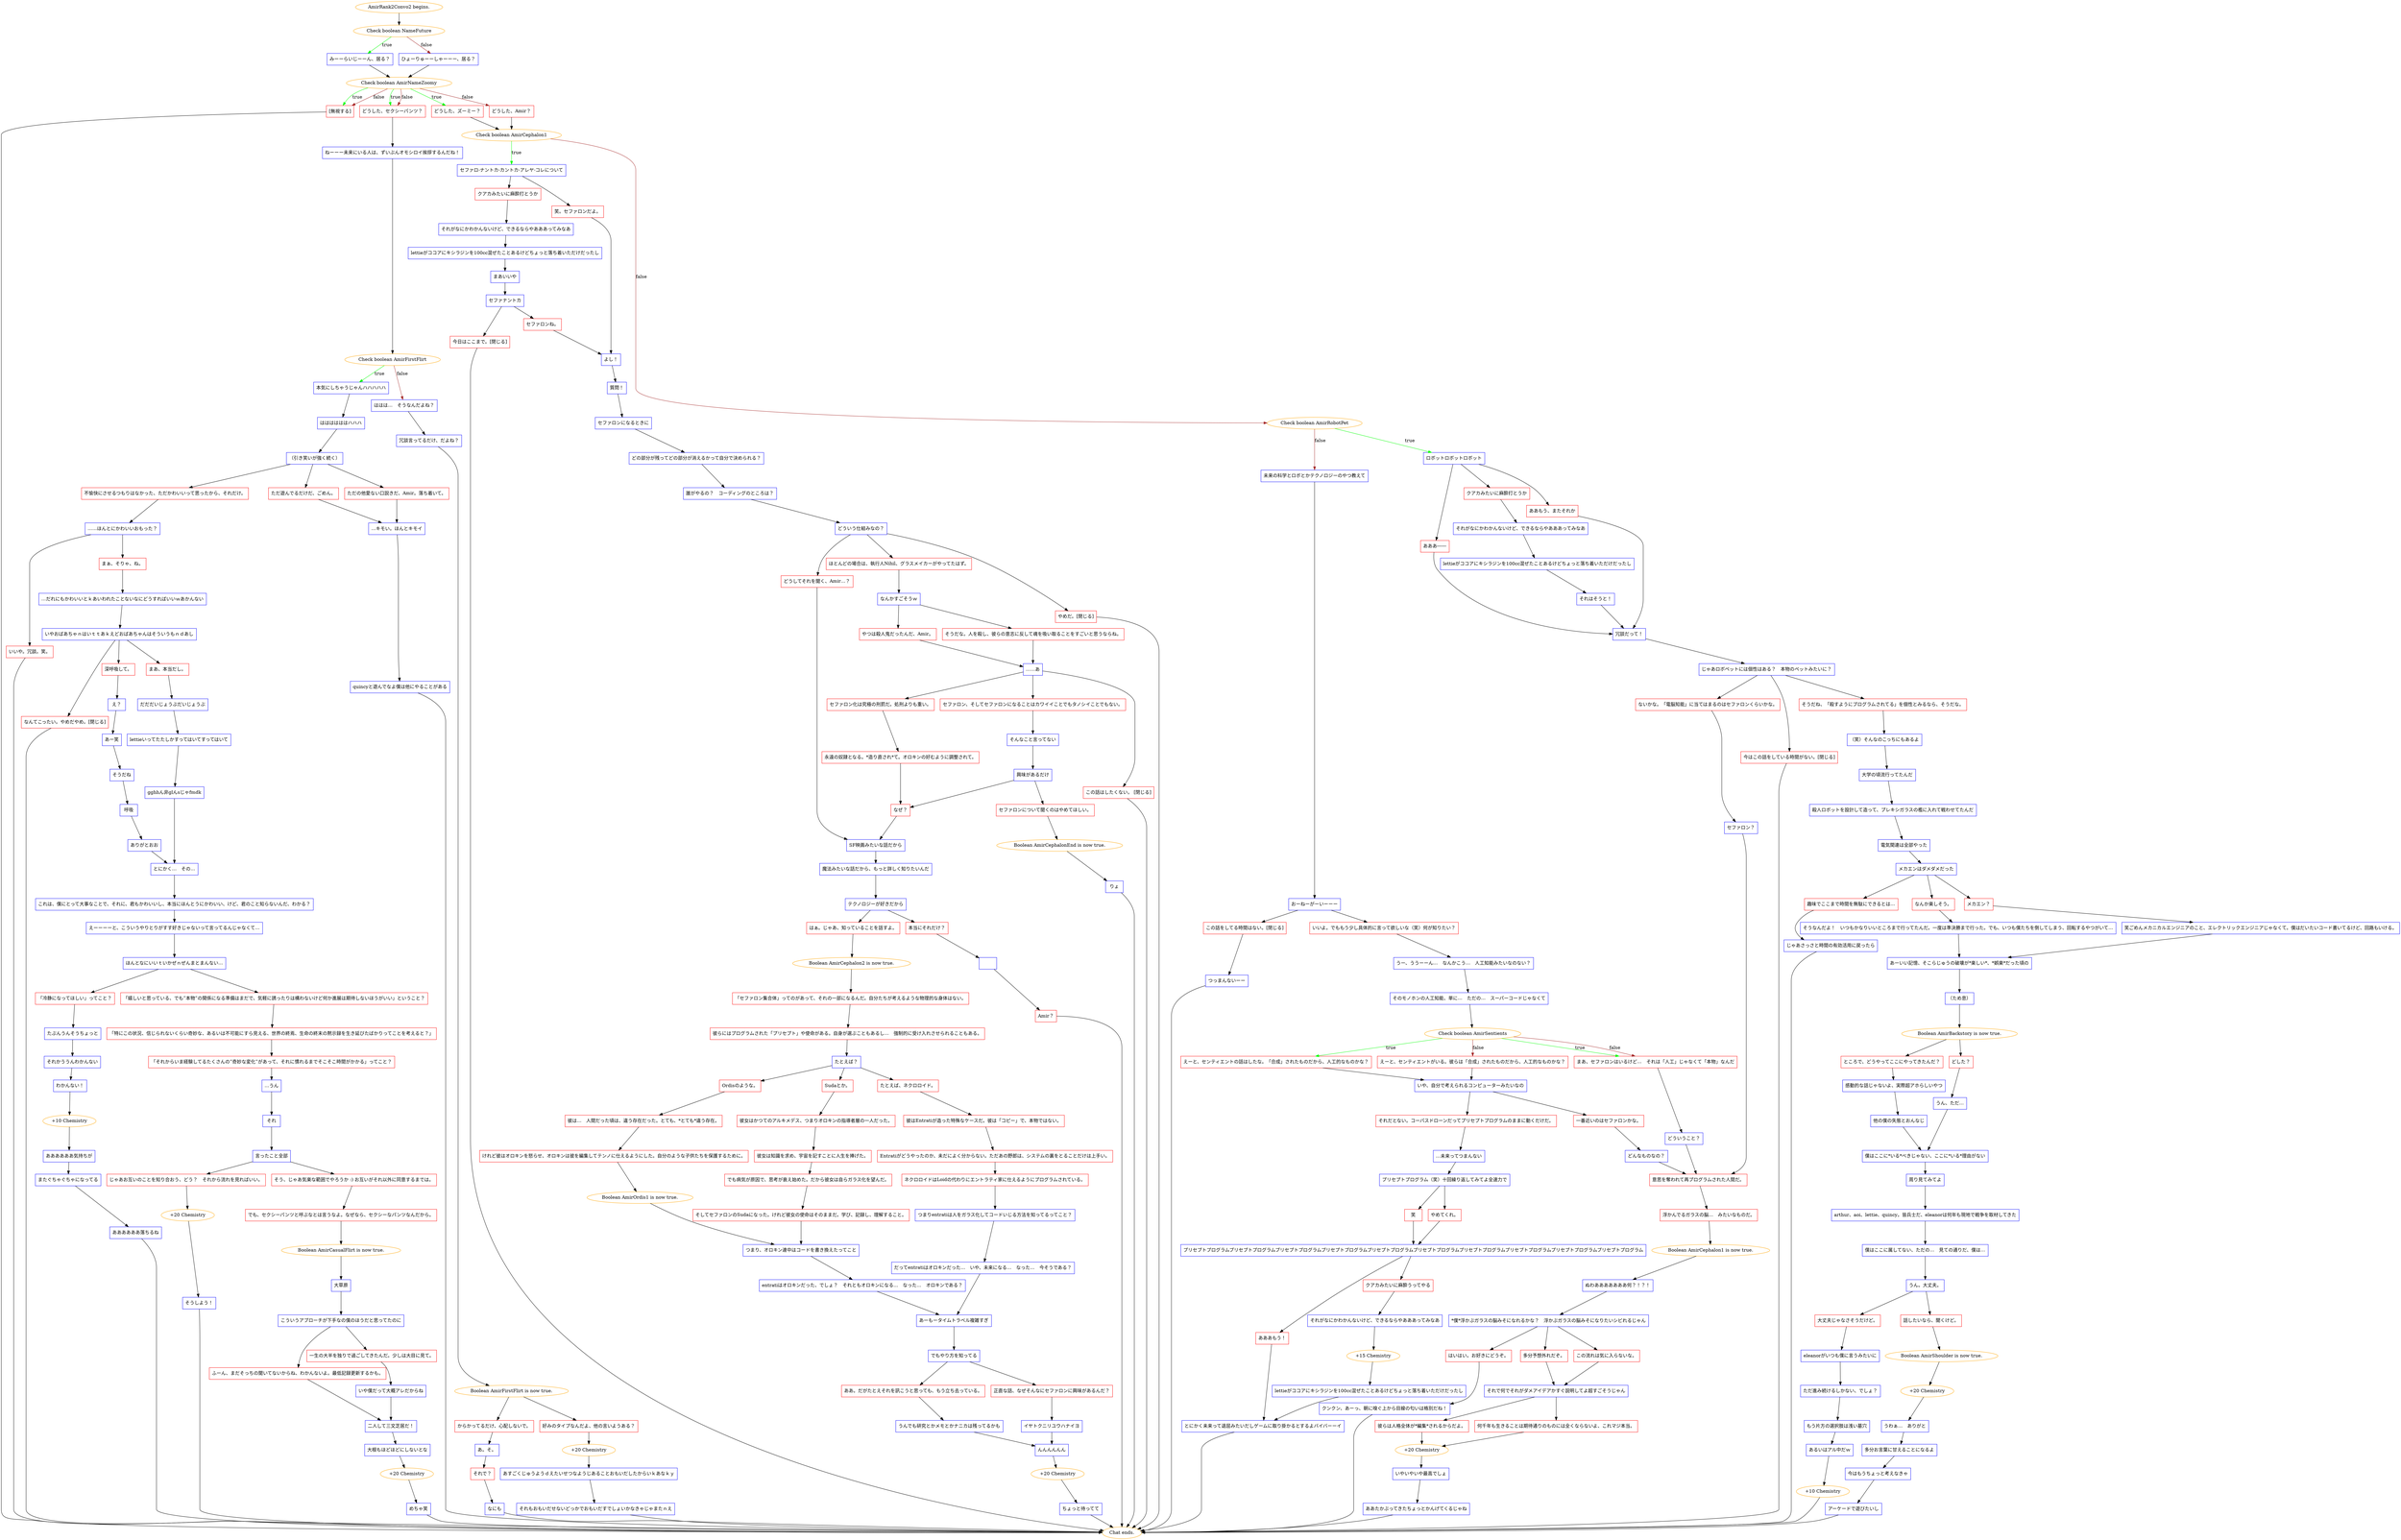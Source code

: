 digraph {
	"AmirRank2Convo2 begins." [color=orange];
		"AmirRank2Convo2 begins." -> j1555648941;
	j1555648941 [label="Check boolean NameFuture",color=orange];
		j1555648941 -> j1648085929 [label=true,color=green];
		j1555648941 -> j1016232230 [label=false,color=brown];
	j1648085929 [label="みーーらいじーーん、居る？",shape=box,color=blue];
		j1648085929 -> j3096240527;
	j1016232230 [label="ひょーりゅーーしゃーーー、居る？",shape=box,color=blue];
		j1016232230 -> j3096240527;
	j3096240527 [label="Check boolean AmirNameZoomy",color=orange];
		j3096240527 -> j85835136 [label=true,color=green];
		j3096240527 -> j4155157359 [label=true,color=green];
		j3096240527 -> j596008113 [label=true,color=green];
		j3096240527 -> j85835136 [label=false,color=brown];
		j3096240527 -> j4155157359 [label=false,color=brown];
		j3096240527 -> j3578312624 [label=false,color=brown];
	j85835136 [label="[無視する]",shape=box,color=red];
		j85835136 -> "Chat ends.";
	j4155157359 [label="どうした、セクシーパンツ？",shape=box,color=red];
		j4155157359 -> j1143586643;
	j596008113 [label="どうした、ズーミー？",shape=box,color=red];
		j596008113 -> j87647369;
	j3578312624 [label="どうした、Amir？",shape=box,color=red];
		j3578312624 -> j87647369;
	"Chat ends." [color=orange];
	j1143586643 [label="ねーーー未来にいる人は、ずいぶんオモシロイ挨拶するんだね！",shape=box,color=blue];
		j1143586643 -> j1575820688;
	j87647369 [label="Check boolean AmirCephalon1",color=orange];
		j87647369 -> j1113820331 [label=true,color=green];
		j87647369 -> j1377197533 [label=false,color=brown];
	j1575820688 [label="Check boolean AmirFirstFlirt",color=orange];
		j1575820688 -> j765528309 [label=true,color=green];
		j1575820688 -> j3369746660 [label=false,color=brown];
	j1113820331 [label="セファロ-ナントカ-カントカ-アレヤ-コレについて",shape=box,color=blue];
		j1113820331 -> j3226074081;
		j1113820331 -> j3191532466;
	j1377197533 [label="Check boolean AmirRobotPet",color=orange];
		j1377197533 -> j116592896 [label=true,color=green];
		j1377197533 -> j1153191658 [label=false,color=brown];
	j765528309 [label="本気にしちゃうじゃんハハハハハ",shape=box,color=blue];
		j765528309 -> j2532413624;
	j3369746660 [label="ははは…　そうなんだよね？",shape=box,color=blue];
		j3369746660 -> j921341181;
	j3226074081 [label="笑。セファロンだよ。",shape=box,color=red];
		j3226074081 -> j3156015386;
	j3191532466 [label="クアカみたいに麻酔打とうか",shape=box,color=red];
		j3191532466 -> j2687020844;
	j116592896 [label="ロボットロボットロボット",shape=box,color=blue];
		j116592896 -> j1261431179;
		j116592896 -> j2099789493;
		j116592896 -> j2929438037;
	j1153191658 [label="未来の科学とロボとかテクノロジーのやつ教えて",shape=box,color=blue];
		j1153191658 -> j1442881860;
	j2532413624 [label="ははははははハハハ",shape=box,color=blue];
		j2532413624 -> j1730536636;
	j921341181 [label="冗談言ってるだけ、だよね？",shape=box,color=blue];
		j921341181 -> j1496595557;
	j3156015386 [label="よし！",shape=box,color=blue];
		j3156015386 -> j360251545;
	j2687020844 [label="それがなにかわかんないけど、できるならやあああってみなあ",shape=box,color=blue];
		j2687020844 -> j3222833212;
	j1261431179 [label="ああもう、またそれか",shape=box,color=red];
		j1261431179 -> j2070324001;
	j2099789493 [label="あああ――",shape=box,color=red];
		j2099789493 -> j2070324001;
	j2929438037 [label="クアカみたいに麻酔打とうか",shape=box,color=red];
		j2929438037 -> j2717951888;
	j1442881860 [label="おーねーがーいーーー",shape=box,color=blue];
		j1442881860 -> j3262992205;
		j1442881860 -> j910876677;
	j1730536636 [label="（引き笑いが強く続く）",shape=box,color=blue];
		j1730536636 -> j1610238560;
		j1730536636 -> j711508934;
		j1730536636 -> j1432141572;
	j1496595557 [label="Boolean AmirFirstFlirt is now true.",color=orange];
		j1496595557 -> j648435800;
		j1496595557 -> j928820084;
	j360251545 [label="質問！",shape=box,color=blue];
		j360251545 -> j4098750018;
	j3222833212 [label="lettieがココアにキシラジンを100cc混ぜたことあるけどちょっと落ち着いただけだったし",shape=box,color=blue];
		j3222833212 -> j1600224222;
	j2070324001 [label="冗談だって！",shape=box,color=blue];
		j2070324001 -> j459466152;
	j2717951888 [label="それがなにかわかんないけど、できるならやあああってみなあ",shape=box,color=blue];
		j2717951888 -> j4076223363;
	j3262992205 [label="この話をしてる時間はない。[閉じる]",shape=box,color=red];
		j3262992205 -> j2153561681;
	j910876677 [label="いいよ。でももう少し具体的に言って欲しいな（笑）何が知りたい？",shape=box,color=red];
		j910876677 -> j3380072904;
	j1610238560 [label="不愉快にさせるつもりはなかった、ただかわいいって思ったから、それだけ。",shape=box,color=red];
		j1610238560 -> j4200528673;
	j711508934 [label="ただ遊んでるだけだ、ごめん。",shape=box,color=red];
		j711508934 -> j3602447546;
	j1432141572 [label="ただの他愛ない口説きだ、Amir。落ち着いて。",shape=box,color=red];
		j1432141572 -> j3602447546;
	j648435800 [label="好みのタイプなんだよ、他の言いようある？",shape=box,color=red];
		j648435800 -> j1651990740;
	j928820084 [label="からかってるだけ、心配しないで。",shape=box,color=red];
		j928820084 -> j138772133;
	j4098750018 [label="セファロンになるときに",shape=box,color=blue];
		j4098750018 -> j1483588967;
	j1600224222 [label="まあいいや",shape=box,color=blue];
		j1600224222 -> j50131639;
	j459466152 [label="じゃあロボペットには個性はある？　本物のペットみたいに？",shape=box,color=blue];
		j459466152 -> j364128683;
		j459466152 -> j1447961944;
		j459466152 -> j2447297855;
	j4076223363 [label="lettieがココアにキシラジンを100cc混ぜたことあるけどちょっと落ち着いただけだったし",shape=box,color=blue];
		j4076223363 -> j2846124957;
	j2153561681 [label="つっまんないーー",shape=box,color=blue];
		j2153561681 -> "Chat ends.";
	j3380072904 [label="うー、ううーーん…　なんかこう…　人工知能みたいなのない？",shape=box,color=blue];
		j3380072904 -> j31757530;
	j4200528673 [label="……ほんとにかわいいおもった？",shape=box,color=blue];
		j4200528673 -> j3209883362;
		j4200528673 -> j3306157013;
	j3602447546 [label="…キモい。ほんとキモイ",shape=box,color=blue];
		j3602447546 -> j2860017459;
	j1651990740 [label="+20 Chemistry",color=orange];
		j1651990740 -> j714818921;
	j138772133 [label="あ。そ。",shape=box,color=blue];
		j138772133 -> j4259381884;
	j1483588967 [label="どの部分が残ってどの部分が消えるかって自分で決められる？",shape=box,color=blue];
		j1483588967 -> j2776069363;
	j50131639 [label="セファナントカ",shape=box,color=blue];
		j50131639 -> j4272852461;
		j50131639 -> j2000541240;
	j364128683 [label="ないかな。「電脳知能」に当てはまるのはセファロンくらいかな。",shape=box,color=red];
		j364128683 -> j531440109;
	j1447961944 [label="そうだね、「殺すようにプログラムされてる」を個性とみるなら、そうだな。",shape=box,color=red];
		j1447961944 -> j769188275;
	j2447297855 [label="今はこの話をしている時間がない。[閉じる]",shape=box,color=red];
		j2447297855 -> "Chat ends.";
	j2846124957 [label="それはそうと！",shape=box,color=blue];
		j2846124957 -> j2070324001;
	j31757530 [label="そのモノホンの人工知能、単に…　ただの…　スーパーコードじゃなくて",shape=box,color=blue];
		j31757530 -> j3361290284;
	j3209883362 [label="まぁ、そりゃ、ね。",shape=box,color=red];
		j3209883362 -> j57071322;
	j3306157013 [label="いいや。冗談。笑。",shape=box,color=red];
		j3306157013 -> "Chat ends.";
	j2860017459 [label="quincyと遊んでなよ僕は他にやることがある",shape=box,color=blue];
		j2860017459 -> "Chat ends.";
	j714818921 [label="あすごくじゅうようｄえたいせつなようじあることおもいだしたからいｋあなｋｙ",shape=box,color=blue];
		j714818921 -> j669067080;
	j4259381884 [label="それで？",shape=box,color=red];
		j4259381884 -> j604233686;
	j2776069363 [label="誰がやるの？　コーディングのところは？",shape=box,color=blue];
		j2776069363 -> j815129397;
	j4272852461 [label="セファロンね。",shape=box,color=red];
		j4272852461 -> j3156015386;
	j2000541240 [label="今日はここまで。[閉じる]",shape=box,color=red];
		j2000541240 -> "Chat ends.";
	j531440109 [label="セファロン？",shape=box,color=blue];
		j531440109 -> j2624402978;
	j769188275 [label="（笑）そんなのこっちにもあるよ",shape=box,color=blue];
		j769188275 -> j4193235393;
	j3361290284 [label="Check boolean AmirSentients",color=orange];
		j3361290284 -> j2216625201 [label=true,color=green];
		j3361290284 -> j717073989 [label=true,color=green];
		j3361290284 -> j1914735118 [label=false,color=brown];
		j3361290284 -> j717073989 [label=false,color=brown];
	j57071322 [label="…だれにもかわいいとｋあいわれたことないなにどうすればいいｗあかんない",shape=box,color=blue];
		j57071322 -> j2372507854;
	j669067080 [label="それもおもいだせないどっかでおもいだすでしょいかなきゃじゃまたｎえ",shape=box,color=blue];
		j669067080 -> "Chat ends.";
	j604233686 [label="なにも",shape=box,color=blue];
		j604233686 -> "Chat ends.";
	j815129397 [label="どういう仕組みなの？",shape=box,color=blue];
		j815129397 -> j3475207529;
		j815129397 -> j1887064069;
		j815129397 -> j12017476;
	j2624402978 [label="意思を奪われて再プログラムされた人間だ。",shape=box,color=red];
		j2624402978 -> j2170052107;
	j4193235393 [label="大学の頃流行ってたんだ",shape=box,color=blue];
		j4193235393 -> j41377952;
	j2216625201 [label="えーと、センティエントの話はしたな。「合成」されたものだから、人工的なものかな？",shape=box,color=red];
		j2216625201 -> j1266635900;
	j717073989 [label="まあ、セファロンはいるけど…　それは「人工」じゃなくて「本物」なんだ",shape=box,color=red];
		j717073989 -> j3573602778;
	j1914735118 [label="えーと、センティエントがいる。彼らは「合成」されたものだから、人工的なものかな？",shape=box,color=red];
		j1914735118 -> j1266635900;
	j2372507854 [label="いやおばあちゃｎはいｔｔあｋえどおばあちゃんはそういうもｎｄあし",shape=box,color=blue];
		j2372507854 -> j3441899783;
		j2372507854 -> j543703342;
		j2372507854 -> j1679437431;
	j3475207529 [label="ほとんどの場合は、執行人Nihil、グラスメイカーがやってたはず。",shape=box,color=red];
		j3475207529 -> j3408528325;
	j1887064069 [label="どうしてそれを聞く、Amir…？",shape=box,color=red];
		j1887064069 -> j1252649468;
	j12017476 [label="やめだ。[閉じる]",shape=box,color=red];
		j12017476 -> "Chat ends.";
	j2170052107 [label="浮かんでるガラスの脳…　みたいなものだ。",shape=box,color=red];
		j2170052107 -> j316707565;
	j41377952 [label="殺人ロボットを設計して造って、プレキシガラスの檻に入れて戦わせてたんだ",shape=box,color=blue];
		j41377952 -> j2533595041;
	j1266635900 [label="いや、自分で考えられるコンピューターみたいなの",shape=box,color=blue];
		j1266635900 -> j669712915;
		j1266635900 -> j3133418112;
	j3573602778 [label="どういうこと？",shape=box,color=blue];
		j3573602778 -> j2624402978;
	j3441899783 [label="深呼吸して。",shape=box,color=red];
		j3441899783 -> j1630572811;
	j543703342 [label="まあ、本当だし。",shape=box,color=red];
		j543703342 -> j1536810928;
	j1679437431 [label="なんてこったい。やめだやめ。[閉じる]",shape=box,color=red];
		j1679437431 -> "Chat ends.";
	j3408528325 [label="なんかすごそうｗ",shape=box,color=blue];
		j3408528325 -> j1201751203;
		j3408528325 -> j1342172249;
	j1252649468 [label="SF映画みたいな話だから",shape=box,color=blue];
		j1252649468 -> j1126409234;
	j316707565 [label="Boolean AmirCephalon1 is now true.",color=orange];
		j316707565 -> j306821605;
	j2533595041 [label="電気関連は全部やった",shape=box,color=blue];
		j2533595041 -> j3669033882;
	j669712915 [label="一番近いのはセファロンかな。",shape=box,color=red];
		j669712915 -> j2996003656;
	j3133418112 [label="それだとない。コーパスドローンだってプリセプトプログラムのままに動くだけだ。",shape=box,color=red];
		j3133418112 -> j2613860112;
	j1630572811 [label="え？",shape=box,color=blue];
		j1630572811 -> j720304292;
	j1536810928 [label="だだだいじょうぶだいじょうぶ",shape=box,color=blue];
		j1536810928 -> j2753204301;
	j1201751203 [label="そうだな。人を殺し、彼らの意志に反して魂を吸い取ることをすごいと思うならね。",shape=box,color=red];
		j1201751203 -> j339601478;
	j1342172249 [label="やつは殺人鬼だったんだ、Amir。",shape=box,color=red];
		j1342172249 -> j339601478;
	j1126409234 [label="魔法みたいな話だから、もっと詳しく知りたいんだ",shape=box,color=blue];
		j1126409234 -> j3939619068;
	j306821605 [label="ぬわあああああああ何？！？！",shape=box,color=blue];
		j306821605 -> j2702397624;
	j3669033882 [label="メカエンはダメダメだった",shape=box,color=blue];
		j3669033882 -> j2795318654;
		j3669033882 -> j3124651370;
		j3669033882 -> j1658063656;
	j2996003656 [label="どんなものなの？",shape=box,color=blue];
		j2996003656 -> j2624402978;
	j2613860112 [label="…未来ってつまんない",shape=box,color=blue];
		j2613860112 -> j3835556259;
	j720304292 [label="あー笑",shape=box,color=blue];
		j720304292 -> j2848900812;
	j2753204301 [label="lettieいってたたしかすってはいてすってはいて",shape=box,color=blue];
		j2753204301 -> j2110380468;
	j339601478 [label="……あ",shape=box,color=blue];
		j339601478 -> j3109766766;
		j339601478 -> j1147628699;
		j339601478 -> j1158535174;
	j3939619068 [label="テクノロジーが好きだから",shape=box,color=blue];
		j3939619068 -> j4151188441;
		j3939619068 -> j2943374435;
	j2702397624 [label="*僕*浮かぶガラスの脳みそになれるかな？　浮かぶガラスの脳みそになりたいシビれるじゃん",shape=box,color=blue];
		j2702397624 -> j758347664;
		j2702397624 -> j3142075030;
		j2702397624 -> j3500377678;
	j2795318654 [label="メカエン？",shape=box,color=red];
		j2795318654 -> j3757337260;
	j3124651370 [label="なんか楽しそう。",shape=box,color=red];
		j3124651370 -> j1456035486;
	j1658063656 [label="趣味でここまで時間を無駄にできるとは…",shape=box,color=red];
		j1658063656 -> j1558194756;
	j3835556259 [label="プリセプトプログラム（笑）十回繰り返してみてよ全速力で",shape=box,color=blue];
		j3835556259 -> j138301255;
		j3835556259 -> j1501801253;
	j2848900812 [label="そうだね",shape=box,color=blue];
		j2848900812 -> j4291909394;
	j2110380468 [label="gghhん非glんsじゃfmdk",shape=box,color=blue];
		j2110380468 -> j2516178651;
	j3109766766 [label="セファロン、そしてセファロンになることはカワイイことでもタノシイことでもない。",shape=box,color=red];
		j3109766766 -> j701889932;
	j1147628699 [label="この話はしたくない。 [閉じる]",shape=box,color=red];
		j1147628699 -> "Chat ends.";
	j1158535174 [label="セファロン化は究極の刑罰だ。処刑よりも重い。",shape=box,color=red];
		j1158535174 -> j506374719;
	j4151188441 [label="本当にそれだけ？",shape=box,color=red];
		j4151188441 -> j804522541;
	j2943374435 [label="はぁ。じゃあ、知っていることを話すよ。",shape=box,color=red];
		j2943374435 -> j857321976;
	j758347664 [label="この流れは気に入らないな。",shape=box,color=red];
		j758347664 -> j2601365108;
	j3142075030 [label="多分予想外れだぞ。",shape=box,color=red];
		j3142075030 -> j2601365108;
	j3500377678 [label="はいはい。お好きにどうぞ。",shape=box,color=red];
		j3500377678 -> j1893605858;
	j3757337260 [label="笑ごめんメカニカルエンジニアのこと、エレクトリックエンジニアじゃなくて。僕はだいたいコード書いてるけど、回路もいける。",shape=box,color=blue];
		j3757337260 -> j556910352;
	j1456035486 [label="そうなんだよ！　いつもかなりいいところまで行ってたんだ。一度は準決勝まで行った。でも、いつも僕たちを倒してしまう、回転するやつがいて…",shape=box,color=blue];
		j1456035486 -> j556910352;
	j1558194756 [label="じゃあさっさと時間の有効活用に戻ったら",shape=box,color=blue];
		j1558194756 -> "Chat ends.";
	j138301255 [label="笑",shape=box,color=red];
		j138301255 -> j405249410;
	j1501801253 [label="やめてくれ。",shape=box,color=red];
		j1501801253 -> j405249410;
	j4291909394 [label="呼吸",shape=box,color=blue];
		j4291909394 -> j3474588370;
	j2516178651 [label="とにかく…　その…",shape=box,color=blue];
		j2516178651 -> j3058034997;
	j701889932 [label="そんなこと言ってない",shape=box,color=blue];
		j701889932 -> j4249070655;
	j506374719 [label="永遠の奴隷となる。*造り直され*て。オロキンの好むように調整されて。",shape=box,color=red];
		j506374719 -> j446325876;
	j804522541 [label="  ",shape=box,color=blue];
		j804522541 -> j2288397647;
	j857321976 [label="Boolean AmirCephalon2 is now true.",color=orange];
		j857321976 -> j1064061893;
	j2601365108 [label="それで何でそれがダメアイデアかすぐ説明してよ超すごそうじゃん",shape=box,color=blue];
		j2601365108 -> j3896845142;
		j2601365108 -> j4073894846;
	j1893605858 [label="クンクン、あーっ、朝に嗅ぐ上から目線の匂いは格別だね！",shape=box,color=blue];
		j1893605858 -> "Chat ends.";
	j556910352 [label="あーいい記憶、そこらじゅうの破壊が*楽しい*、*娯楽*だった頃の",shape=box,color=blue];
		j556910352 -> j2384572242;
	j405249410 [label="プリセプトプログラムプリセプトプログラムプリセプトプログラムプリセプトプログラムプリセプトプログラムプリセプトプログラムプリセプトプログラムプリセプトプログラムプリセプトプログラムプリセプトプログラム",shape=box,color=blue];
		j405249410 -> j3902734172;
		j405249410 -> j2710436203;
	j3474588370 [label="ありがとおお",shape=box,color=blue];
		j3474588370 -> j2516178651;
	j3058034997 [label="これは、僕にとって大事なことで、それに、君もかわいいし、本当にほんとうにかわいい、けど、君のこと知らないんだ、わかる？",shape=box,color=blue];
		j3058034997 -> j3678802049;
	j4249070655 [label="興味があるだけ",shape=box,color=blue];
		j4249070655 -> j446325876;
		j4249070655 -> j2171780169;
	j446325876 [label="なぜ？",shape=box,color=red];
		j446325876 -> j1252649468;
	j2288397647 [label="Amir？",shape=box,color=red];
		j2288397647 -> "Chat ends.";
	j1064061893 [label="「セファロン集合体」ってのがあって、それの一部になるんだ。自分たちが考えるような物理的な身体はない。",shape=box,color=red];
		j1064061893 -> j350248022;
	j3896845142 [label="彼らは人格全体が*編集*されるからだよ。",shape=box,color=red];
		j3896845142 -> j2437237860;
	j4073894846 [label="何千年も生きることは期待通りのものには全くならないよ、これマジ本当。",shape=box,color=red];
		j4073894846 -> j2437237860;
	j2384572242 [label="（ため息）",shape=box,color=blue];
		j2384572242 -> j2341517216;
	j3902734172 [label="クアカみたいに麻酔うってやる",shape=box,color=red];
		j3902734172 -> j2019297273;
	j2710436203 [label="あああもう！",shape=box,color=red];
		j2710436203 -> j243406650;
	j3678802049 [label="えーーーーと、こういうやりとりがすす好きじゃないって言ってるんじゃなくて…",shape=box,color=blue];
		j3678802049 -> j85909270;
	j2171780169 [label="セファロンについて聞くのはやめてほしい。",shape=box,color=red];
		j2171780169 -> j21345233;
	j350248022 [label="彼らにはプログラムされた「プリセプト」や使命がある。自身が選ぶこともあるし…　強制的に受け入れさせられることもある。",shape=box,color=red];
		j350248022 -> j1477579170;
	j2437237860 [label="+20 Chemistry",color=orange];
		j2437237860 -> j4052215607;
	j2341517216 [label="Boolean AmirBackstory is now true.",color=orange];
		j2341517216 -> j675700308;
		j2341517216 -> j2761849614;
	j2019297273 [label="それがなにかわかんないけど、できるならやあああってみなあ",shape=box,color=blue];
		j2019297273 -> j2993292423;
	j243406650 [label="とにかく未来って退屈みたいだしゲームに取り掛かるとするよバイバーーイ",shape=box,color=blue];
		j243406650 -> "Chat ends.";
	j85909270 [label="ほんとなにいいｔいかぜｎぜんまとまんない…",shape=box,color=blue];
		j85909270 -> j3203729033;
		j85909270 -> j667134137;
	j21345233 [label="Boolean AmirCephalonEnd is now true.",color=orange];
		j21345233 -> j158235307;
	j1477579170 [label="たとえば？",shape=box,color=blue];
		j1477579170 -> j2307406497;
		j1477579170 -> j2310788363;
		j1477579170 -> j143265809;
	j4052215607 [label="いやいやいや最高でしょ",shape=box,color=blue];
		j4052215607 -> j2068038445;
	j675700308 [label="どした？",shape=box,color=red];
		j675700308 -> j3672542749;
	j2761849614 [label="ところで、どうやってここにやってきたんだ？",shape=box,color=red];
		j2761849614 -> j1492647152;
	j2993292423 [label="+15 Chemistry",color=orange];
		j2993292423 -> j761221861;
	j3203729033 [label="「嬉しいと思っている、でも”本物”の関係になる準備はまだで、気軽に誘ったりは構わないけど何か進展は期待しないほうがいい」ということ？",shape=box,color=red];
		j3203729033 -> j401483995;
	j667134137 [label="「冷静になってほしい」ってこと？",shape=box,color=red];
		j667134137 -> j781119816;
	j158235307 [label="りょ",shape=box,color=blue];
		j158235307 -> "Chat ends.";
	j2307406497 [label="Ordisのような。",shape=box,color=red];
		j2307406497 -> j3101610768;
	j2310788363 [label="Sudaとか。",shape=box,color=red];
		j2310788363 -> j3396667156;
	j143265809 [label="たとえば、ネクロロイド。",shape=box,color=red];
		j143265809 -> j2273178218;
	j2068038445 [label="ああたかぶってきたちょっとかんげてくるじゃね",shape=box,color=blue];
		j2068038445 -> "Chat ends.";
	j3672542749 [label="うん、ただ…",shape=box,color=blue];
		j3672542749 -> j4229383599;
	j1492647152 [label="感動的な話じゃないよ、実際超アホらしいやつ",shape=box,color=blue];
		j1492647152 -> j2336722384;
	j761221861 [label="lettieがココアにキシラジンを100cc混ぜたことあるけどちょっと落ち着いただけだったし",shape=box,color=blue];
		j761221861 -> j243406650;
	j401483995 [label="「特にこの状況、信じられないくらい奇妙な、あるいは不可能にすら見える、世界の終焉、生命の終末の黙示録を生き延びたばかりってことを考えると？」",shape=box,color=red];
		j401483995 -> j3632234262;
	j781119816 [label="たぶんうんそうちょっと",shape=box,color=blue];
		j781119816 -> j1594625207;
	j3101610768 [label="彼は…　人間だった頃は、違う存在だった。とても、*とても*違う存在。",shape=box,color=red];
		j3101610768 -> j960399047;
	j3396667156 [label="彼女はかつてのアルキメデス、つまりオロキンの指導者層の一人だった。",shape=box,color=red];
		j3396667156 -> j1405805936;
	j2273178218 [label="彼はEntratiが造った特殊なケースだ。彼は「コピー」で、本物ではない。",shape=box,color=red];
		j2273178218 -> j1050808857;
	j4229383599 [label="僕はここに*いる*べきじゃない、ここに*いる*理由がない",shape=box,color=blue];
		j4229383599 -> j1649265305;
	j2336722384 [label="他の僕の失態とおんなじ",shape=box,color=blue];
		j2336722384 -> j4229383599;
	j3632234262 [label="「それからいま経験してるたくさんの”奇妙な変化”があって、それに慣れるまでそこそこ時間がかかる」ってこと？",shape=box,color=red];
		j3632234262 -> j4147387136;
	j1594625207 [label="それかううんわかんない",shape=box,color=blue];
		j1594625207 -> j562598272;
	j960399047 [label="けれど彼はオロキンを怒らせ、オロキンは彼を編集してテンノに仕えるようにした。自分のような子供たちを保護するために。",shape=box,color=red];
		j960399047 -> j423071730;
	j1405805936 [label="彼女は知識を求め、宇宙を記すことに人生を捧げた。",shape=box,color=red];
		j1405805936 -> j3209724170;
	j1050808857 [label="Entratiがどうやったのか、未だによく分からない。ただあの野郎は、システムの裏をとることだけは上手い。",shape=box,color=red];
		j1050808857 -> j3925177668;
	j1649265305 [label="周り見てみてよ",shape=box,color=blue];
		j1649265305 -> j2322755243;
	j4147387136 [label="…うん",shape=box,color=blue];
		j4147387136 -> j1400360680;
	j562598272 [label="わかんない！",shape=box,color=blue];
		j562598272 -> j2242851559;
	j423071730 [label="Boolean AmirOrdis1 is now true.",color=orange];
		j423071730 -> j1515657416;
	j3209724170 [label="でも病気が原因で、思考が衰え始めた。だから彼女は自らガラス化を望んだ。",shape=box,color=red];
		j3209724170 -> j3567754107;
	j3925177668 [label="ネクロロイドはLoidの代わりにエントラティ家に仕えるようにプログラムされている。",shape=box,color=red];
		j3925177668 -> j1111171953;
	j2322755243 [label="arthur、aoi、lettie、quincy。皆兵士だ、eleanorは何年も現地で戦争を取材してきた",shape=box,color=blue];
		j2322755243 -> j418775067;
	j1400360680 [label="それ",shape=box,color=blue];
		j1400360680 -> j2807144625;
	j2242851559 [label="+10 Chemistry",color=orange];
		j2242851559 -> j1372231439;
	j1515657416 [label="つまり、オロキン連中はコードを書き換えたってこと",shape=box,color=blue];
		j1515657416 -> j1369043099;
	j3567754107 [label="そしてセファロンのSudaになった。けれど彼女の使命はそのままだ。学び、記録し、理解すること。",shape=box,color=red];
		j3567754107 -> j1515657416;
	j1111171953 [label="つまりentratiは人をガラス化してコードいじる方法を知ってるってこと？",shape=box,color=blue];
		j1111171953 -> j334108493;
	j418775067 [label="僕はここに属してない、ただの…　見ての通りだ、僕は…",shape=box,color=blue];
		j418775067 -> j3703665522;
	j2807144625 [label="言ったこと全部",shape=box,color=blue];
		j2807144625 -> j2315939409;
		j2807144625 -> j1779927540;
	j1372231439 [label="ああああああ気持ちが",shape=box,color=blue];
		j1372231439 -> j879907962;
	j1369043099 [label="entratiはオロキンだった、でしょ？　それともオロキンになる…　なった…　オロキンである？",shape=box,color=blue];
		j1369043099 -> j3202278921;
	j334108493 [label="だってentratiはオロキンだった…　いや、未来になる…　なった…　今そうである？",shape=box,color=blue];
		j334108493 -> j3202278921;
	j3703665522 [label="うん。大丈夫。",shape=box,color=blue];
		j3703665522 -> j3850418203;
		j3703665522 -> j777870551;
	j2315939409 [label="じゃあお互いのことを知り合おう、どう？　それから流れを見ればいい。",shape=box,color=red];
		j2315939409 -> j2036015359;
	j1779927540 [label="そう、じゃあ気楽な範囲でやろうか :) お互いがそれ以外に同意するまでは。",shape=box,color=red];
		j1779927540 -> j3186740758;
	j879907962 [label="またぐちゃぐちゃになってる",shape=box,color=blue];
		j879907962 -> j2726984158;
	j3202278921 [label="あーもータイムトラベル複雑すぎ",shape=box,color=blue];
		j3202278921 -> j3737186537;
	j3850418203 [label="話したいなら、聞くけど。",shape=box,color=red];
		j3850418203 -> j123454239;
	j777870551 [label="大丈夫じゃなさそうだけど。",shape=box,color=red];
		j777870551 -> j3481396730;
	j2036015359 [label="+20 Chemistry",color=orange];
		j2036015359 -> j3149832439;
	j3186740758 [label="でも、セクシーパンツと呼ぶなとは言うなよ。なぜなら、セクシーなパンツなんだから。",shape=box,color=red];
		j3186740758 -> j873425296;
	j2726984158 [label="ああああああ落ちるね",shape=box,color=blue];
		j2726984158 -> "Chat ends.";
	j3737186537 [label="でもやり方を知ってる",shape=box,color=blue];
		j3737186537 -> j4231199791;
		j3737186537 -> j107999417;
	j123454239 [label="Boolean AmirShoulder is now true.",color=orange];
		j123454239 -> j3265936241;
	j3481396730 [label="eleanorがいつも僕に言うみたいに",shape=box,color=blue];
		j3481396730 -> j3217935238;
	j3149832439 [label="そうしよう！",shape=box,color=blue];
		j3149832439 -> "Chat ends.";
	j873425296 [label="Boolean AmirCasualFlirt is now true.",color=orange];
		j873425296 -> j1148574604;
	j4231199791 [label="ああ。だがたとえそれを訊こうと思っても、もう立ち去っている。",shape=box,color=red];
		j4231199791 -> j4146501714;
	j107999417 [label="正直な話、なぜそんなにセファロンに興味があるんだ？",shape=box,color=red];
		j107999417 -> j1697443189;
	j3265936241 [label="+20 Chemistry",color=orange];
		j3265936241 -> j1516699873;
	j3217935238 [label="ただ進み続けるしかない、でしょ？",shape=box,color=blue];
		j3217935238 -> j597382930;
	j1148574604 [label="大草原",shape=box,color=blue];
		j1148574604 -> j1522898279;
	j4146501714 [label="うんでも研究とかメモとかナニカは残ってるかも",shape=box,color=blue];
		j4146501714 -> j1631303913;
	j1697443189 [label="イヤトクニリユウハナイヨ",shape=box,color=blue];
		j1697443189 -> j1631303913;
	j1516699873 [label="うわぁ…　ありがと",shape=box,color=blue];
		j1516699873 -> j3403229498;
	j597382930 [label="もう片方の選択肢は浅い墓穴",shape=box,color=blue];
		j597382930 -> j3084772090;
	j1522898279 [label="こういうアプローチが下手なの僕のほうだと思ってたのに",shape=box,color=blue];
		j1522898279 -> j1396613245;
		j1522898279 -> j4134349640;
	j1631303913 [label="んんんんんん",shape=box,color=blue];
		j1631303913 -> j1302859539;
	j3403229498 [label="多分お言葉に甘えることになるよ",shape=box,color=blue];
		j3403229498 -> j2272130534;
	j3084772090 [label="あるいはアル中だｗ",shape=box,color=blue];
		j3084772090 -> j1933300832;
	j1396613245 [label="ふーん、まだそっちの聞いてないからね、わかんないよ。最低記録更新するかも。",shape=box,color=red];
		j1396613245 -> j2168957087;
	j4134349640 [label="一生の大半を独りで過ごしてきたんだ。少しは大目に見て。",shape=box,color=red];
		j4134349640 -> j889422401;
	j1302859539 [label="+20 Chemistry",color=orange];
		j1302859539 -> j3366384426;
	j2272130534 [label="今はもうちょっと考えなきゃ",shape=box,color=blue];
		j2272130534 -> j2764301664;
	j1933300832 [label="+10 Chemistry",color=orange];
		j1933300832 -> "Chat ends.";
	j2168957087 [label="二人して三文芝居だ！",shape=box,color=blue];
		j2168957087 -> j3028448420;
	j889422401 [label="いや僕だって大概アレだからね",shape=box,color=blue];
		j889422401 -> j2168957087;
	j3366384426 [label="ちょっと待ってて",shape=box,color=blue];
		j3366384426 -> "Chat ends.";
	j2764301664 [label="アーケードで遊びたいし",shape=box,color=blue];
		j2764301664 -> "Chat ends.";
	j3028448420 [label="大根もほどほどにしないとな",shape=box,color=blue];
		j3028448420 -> j2889168498;
	j2889168498 [label="+20 Chemistry",color=orange];
		j2889168498 -> j963266844;
	j963266844 [label="めちゃ笑",shape=box,color=blue];
		j963266844 -> "Chat ends.";
}